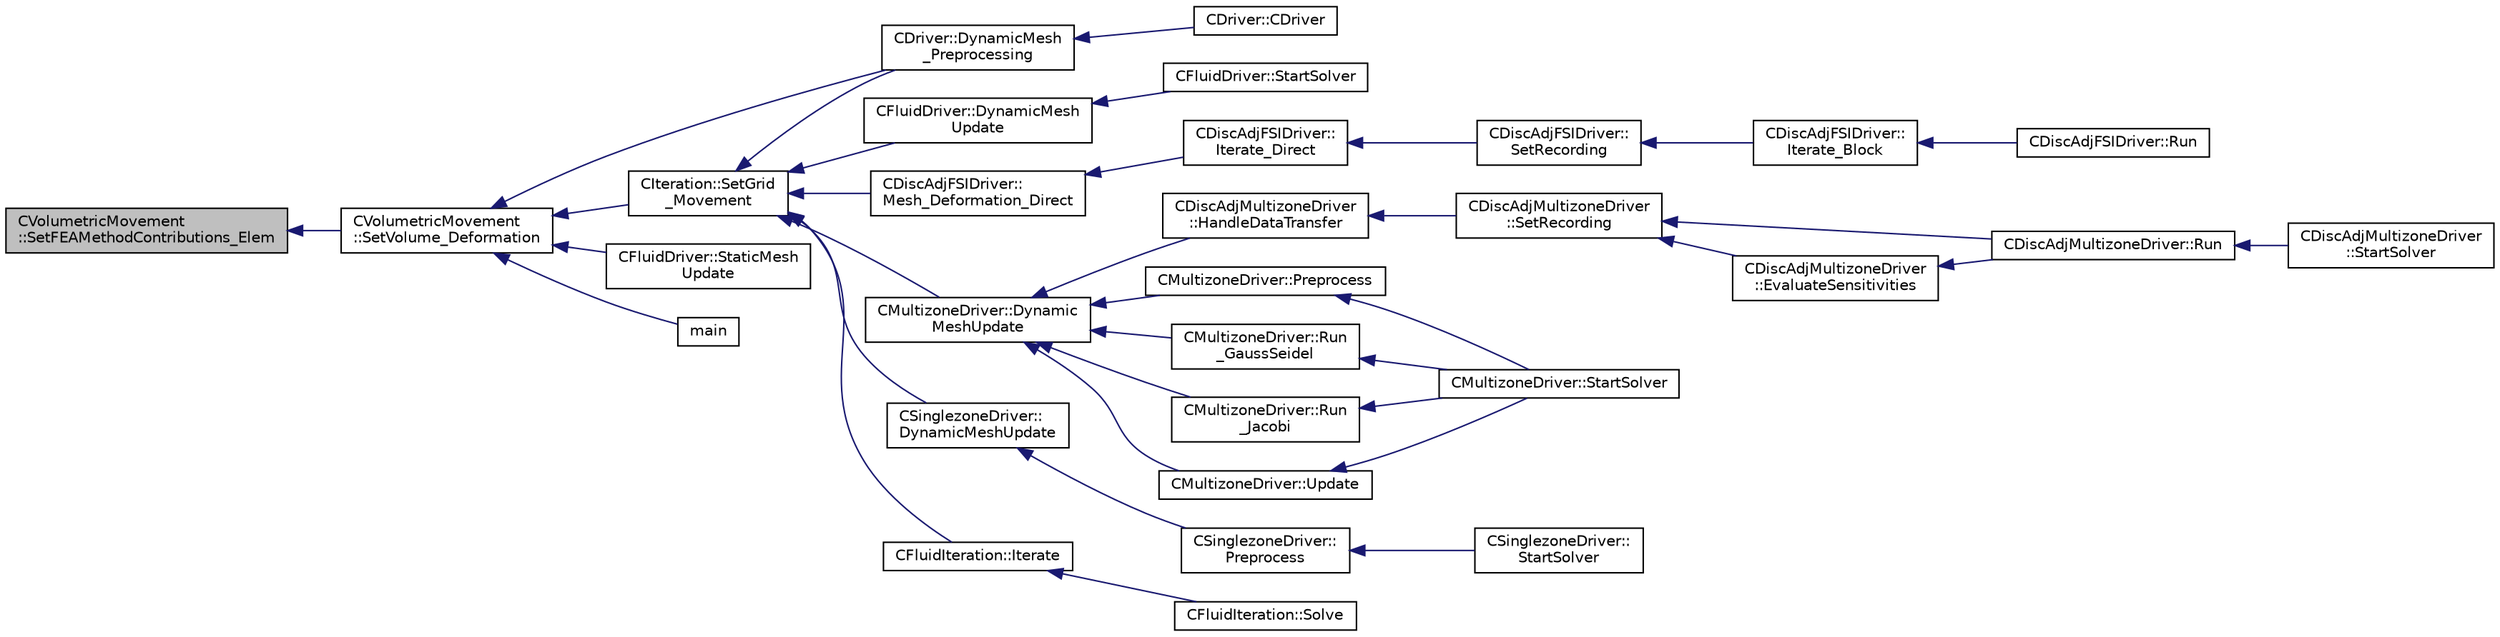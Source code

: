 digraph "CVolumetricMovement::SetFEAMethodContributions_Elem"
{
  edge [fontname="Helvetica",fontsize="10",labelfontname="Helvetica",labelfontsize="10"];
  node [fontname="Helvetica",fontsize="10",shape=record];
  rankdir="LR";
  Node866 [label="CVolumetricMovement\l::SetFEAMethodContributions_Elem",height=0.2,width=0.4,color="black", fillcolor="grey75", style="filled", fontcolor="black"];
  Node866 -> Node867 [dir="back",color="midnightblue",fontsize="10",style="solid",fontname="Helvetica"];
  Node867 [label="CVolumetricMovement\l::SetVolume_Deformation",height=0.2,width=0.4,color="black", fillcolor="white", style="filled",URL="$class_c_volumetric_movement.html#a9120967db0448fb16cb3ddf14ce6b533",tooltip="Grid deformation using the spring analogy method. "];
  Node867 -> Node868 [dir="back",color="midnightblue",fontsize="10",style="solid",fontname="Helvetica"];
  Node868 [label="CDriver::DynamicMesh\l_Preprocessing",height=0.2,width=0.4,color="black", fillcolor="white", style="filled",URL="$class_c_driver.html#af585d91d9c08dbddcc2b3e67dd5f5af9",tooltip="GridMovement_Preprocessing. "];
  Node868 -> Node869 [dir="back",color="midnightblue",fontsize="10",style="solid",fontname="Helvetica"];
  Node869 [label="CDriver::CDriver",height=0.2,width=0.4,color="black", fillcolor="white", style="filled",URL="$class_c_driver.html#a3fca4a013a6efa9bbb38fe78a86b5f3d",tooltip="Constructor of the class. "];
  Node867 -> Node870 [dir="back",color="midnightblue",fontsize="10",style="solid",fontname="Helvetica"];
  Node870 [label="CIteration::SetGrid\l_Movement",height=0.2,width=0.4,color="black", fillcolor="white", style="filled",URL="$class_c_iteration.html#a7b36785762f6b0c214569b185b858b6c",tooltip="Updates the positions and grid velocities for dynamic meshes between physical time steps..."];
  Node870 -> Node868 [dir="back",color="midnightblue",fontsize="10",style="solid",fontname="Helvetica"];
  Node870 -> Node871 [dir="back",color="midnightblue",fontsize="10",style="solid",fontname="Helvetica"];
  Node871 [label="CFluidDriver::DynamicMesh\lUpdate",height=0.2,width=0.4,color="black", fillcolor="white", style="filled",URL="$class_c_fluid_driver.html#a4eee67049f34a1875a42afa470e9f828",tooltip="Perform a dynamic mesh deformation, included grid velocity computation and the update of the multigri..."];
  Node871 -> Node872 [dir="back",color="midnightblue",fontsize="10",style="solid",fontname="Helvetica"];
  Node872 [label="CFluidDriver::StartSolver",height=0.2,width=0.4,color="black", fillcolor="white", style="filled",URL="$class_c_fluid_driver.html#a1c122d5a4b5f562f69a84aef2b8bd6d5",tooltip="Launch the computation for all zones and all physics. "];
  Node870 -> Node873 [dir="back",color="midnightblue",fontsize="10",style="solid",fontname="Helvetica"];
  Node873 [label="CDiscAdjFSIDriver::\lMesh_Deformation_Direct",height=0.2,width=0.4,color="black", fillcolor="white", style="filled",URL="$class_c_disc_adj_f_s_i_driver.html#ad683500d6b3773af342165b1b18f5c59",tooltip="Run a direct mesh deformation. "];
  Node873 -> Node874 [dir="back",color="midnightblue",fontsize="10",style="solid",fontname="Helvetica"];
  Node874 [label="CDiscAdjFSIDriver::\lIterate_Direct",height=0.2,width=0.4,color="black", fillcolor="white", style="filled",URL="$class_c_disc_adj_f_s_i_driver.html#acd9e7f14d860522e48ba2b6db34efd49",tooltip="Iterate the direct solver for recording. "];
  Node874 -> Node875 [dir="back",color="midnightblue",fontsize="10",style="solid",fontname="Helvetica"];
  Node875 [label="CDiscAdjFSIDriver::\lSetRecording",height=0.2,width=0.4,color="black", fillcolor="white", style="filled",URL="$class_c_disc_adj_f_s_i_driver.html#ab07394a77802e469a321ccd1b10cb988",tooltip="Set the recording for a Discrete Adjoint iteration for the FSI problem. "];
  Node875 -> Node876 [dir="back",color="midnightblue",fontsize="10",style="solid",fontname="Helvetica"];
  Node876 [label="CDiscAdjFSIDriver::\lIterate_Block",height=0.2,width=0.4,color="black", fillcolor="white", style="filled",URL="$class_c_disc_adj_f_s_i_driver.html#a84949f139fa795b7d34d6ff77e82eb5c",tooltip="Iterate a certain block for adjoint FSI - may be the whole set of variables or independent and subite..."];
  Node876 -> Node877 [dir="back",color="midnightblue",fontsize="10",style="solid",fontname="Helvetica"];
  Node877 [label="CDiscAdjFSIDriver::Run",height=0.2,width=0.4,color="black", fillcolor="white", style="filled",URL="$class_c_disc_adj_f_s_i_driver.html#a2e965d6e9c4dcfc296077cae225cab21",tooltip="Run a Discrete Adjoint iteration for the FSI problem. "];
  Node870 -> Node878 [dir="back",color="midnightblue",fontsize="10",style="solid",fontname="Helvetica"];
  Node878 [label="CMultizoneDriver::Dynamic\lMeshUpdate",height=0.2,width=0.4,color="black", fillcolor="white", style="filled",URL="$class_c_multizone_driver.html#ad28a95a48e9750237a5e2b1bf2c4aac9",tooltip="Perform a dynamic mesh deformation, included grid velocity computation and the update of the multigri..."];
  Node878 -> Node879 [dir="back",color="midnightblue",fontsize="10",style="solid",fontname="Helvetica"];
  Node879 [label="CDiscAdjMultizoneDriver\l::HandleDataTransfer",height=0.2,width=0.4,color="black", fillcolor="white", style="filled",URL="$class_c_disc_adj_multizone_driver.html#ab33de05a7a1f77dcf60014a4a35dd4f1",tooltip="Transfer data between zones and update grids when required. "];
  Node879 -> Node880 [dir="back",color="midnightblue",fontsize="10",style="solid",fontname="Helvetica"];
  Node880 [label="CDiscAdjMultizoneDriver\l::SetRecording",height=0.2,width=0.4,color="black", fillcolor="white", style="filled",URL="$class_c_disc_adj_multizone_driver.html#a441f8669a04147aacab7df463e1dd021",tooltip="Record one iteration of the primal problem within each zone. "];
  Node880 -> Node881 [dir="back",color="midnightblue",fontsize="10",style="solid",fontname="Helvetica"];
  Node881 [label="CDiscAdjMultizoneDriver::Run",height=0.2,width=0.4,color="black", fillcolor="white", style="filled",URL="$class_c_disc_adj_multizone_driver.html#af996aecdb6d20aa4fc81c9b67295abf5",tooltip="[Overload] Run an discrete adjoint update of all solvers within multiple zones. "];
  Node881 -> Node882 [dir="back",color="midnightblue",fontsize="10",style="solid",fontname="Helvetica"];
  Node882 [label="CDiscAdjMultizoneDriver\l::StartSolver",height=0.2,width=0.4,color="black", fillcolor="white", style="filled",URL="$class_c_disc_adj_multizone_driver.html#a75de0a1a482ceeed4301a384f1515092",tooltip="[Overload] Launch the computation for discrete adjoint multizone problems. "];
  Node880 -> Node883 [dir="back",color="midnightblue",fontsize="10",style="solid",fontname="Helvetica"];
  Node883 [label="CDiscAdjMultizoneDriver\l::EvaluateSensitivities",height=0.2,width=0.4,color="black", fillcolor="white", style="filled",URL="$class_c_disc_adj_multizone_driver.html#ac2789097629674cfb7d4de64954024df",tooltip="Evaluate sensitivites for the current adjoint solution and output files. "];
  Node883 -> Node881 [dir="back",color="midnightblue",fontsize="10",style="solid",fontname="Helvetica"];
  Node878 -> Node884 [dir="back",color="midnightblue",fontsize="10",style="solid",fontname="Helvetica"];
  Node884 [label="CMultizoneDriver::Preprocess",height=0.2,width=0.4,color="black", fillcolor="white", style="filled",URL="$class_c_multizone_driver.html#a29c97f0dff69501feb7d5f8fe2670088",tooltip="Preprocess the multizone iteration. "];
  Node884 -> Node885 [dir="back",color="midnightblue",fontsize="10",style="solid",fontname="Helvetica"];
  Node885 [label="CMultizoneDriver::StartSolver",height=0.2,width=0.4,color="black", fillcolor="white", style="filled",URL="$class_c_multizone_driver.html#a03cfc000c383ef0d86d34e1c6aef5ff3",tooltip="[Overload] Launch the computation for multizone problems. "];
  Node878 -> Node886 [dir="back",color="midnightblue",fontsize="10",style="solid",fontname="Helvetica"];
  Node886 [label="CMultizoneDriver::Run\l_GaussSeidel",height=0.2,width=0.4,color="black", fillcolor="white", style="filled",URL="$class_c_multizone_driver.html#a8036223cdbe0c0d4552f17f6bad9189b",tooltip="Run a Block Gauss-Seidel iteration in all physical zones. "];
  Node886 -> Node885 [dir="back",color="midnightblue",fontsize="10",style="solid",fontname="Helvetica"];
  Node878 -> Node887 [dir="back",color="midnightblue",fontsize="10",style="solid",fontname="Helvetica"];
  Node887 [label="CMultizoneDriver::Run\l_Jacobi",height=0.2,width=0.4,color="black", fillcolor="white", style="filled",URL="$class_c_multizone_driver.html#a1bf2824daac5a10e8fb7387676eee338",tooltip="Run a Block-Jacobi iteration in all physical zones. "];
  Node887 -> Node885 [dir="back",color="midnightblue",fontsize="10",style="solid",fontname="Helvetica"];
  Node878 -> Node888 [dir="back",color="midnightblue",fontsize="10",style="solid",fontname="Helvetica"];
  Node888 [label="CMultizoneDriver::Update",height=0.2,width=0.4,color="black", fillcolor="white", style="filled",URL="$class_c_multizone_driver.html#ac5d960382730c14b035965906cf02cb6",tooltip="Update the dual-time solution within multiple zones. "];
  Node888 -> Node885 [dir="back",color="midnightblue",fontsize="10",style="solid",fontname="Helvetica"];
  Node870 -> Node889 [dir="back",color="midnightblue",fontsize="10",style="solid",fontname="Helvetica"];
  Node889 [label="CSinglezoneDriver::\lDynamicMeshUpdate",height=0.2,width=0.4,color="black", fillcolor="white", style="filled",URL="$class_c_singlezone_driver.html#a8cf4c7786b495d459818b656a7f6a357",tooltip="Perform a dynamic mesh deformation, included grid velocity computation and the update of the multigri..."];
  Node889 -> Node890 [dir="back",color="midnightblue",fontsize="10",style="solid",fontname="Helvetica"];
  Node890 [label="CSinglezoneDriver::\lPreprocess",height=0.2,width=0.4,color="black", fillcolor="white", style="filled",URL="$class_c_singlezone_driver.html#adc6587c2d0cd656a4fbdebaf611fbbc8",tooltip="Preprocess the single-zone iteration. "];
  Node890 -> Node891 [dir="back",color="midnightblue",fontsize="10",style="solid",fontname="Helvetica"];
  Node891 [label="CSinglezoneDriver::\lStartSolver",height=0.2,width=0.4,color="black", fillcolor="white", style="filled",URL="$class_c_singlezone_driver.html#a6eb4215f7ee740a6d5edb798110ce44a",tooltip="[Overload] Launch the computation for single-zone problems. "];
  Node870 -> Node892 [dir="back",color="midnightblue",fontsize="10",style="solid",fontname="Helvetica"];
  Node892 [label="CFluidIteration::Iterate",height=0.2,width=0.4,color="black", fillcolor="white", style="filled",URL="$class_c_fluid_iteration.html#ab1379b4cba3d8c893395123fb6030986",tooltip="Perform a single iteration of the fluid system. "];
  Node892 -> Node893 [dir="back",color="midnightblue",fontsize="10",style="solid",fontname="Helvetica"];
  Node893 [label="CFluidIteration::Solve",height=0.2,width=0.4,color="black", fillcolor="white", style="filled",URL="$class_c_fluid_iteration.html#ae22cd342c9c9d2ea5ac3f5103394ff80",tooltip="Iterate the fluid system for a number of Inner_Iter iterations. "];
  Node867 -> Node894 [dir="back",color="midnightblue",fontsize="10",style="solid",fontname="Helvetica"];
  Node894 [label="CFluidDriver::StaticMesh\lUpdate",height=0.2,width=0.4,color="black", fillcolor="white", style="filled",URL="$class_c_fluid_driver.html#a6771333285f189b2f979478dee64d897",tooltip="Perform a static mesh deformation, without considering grid velocity (multiple zone). "];
  Node867 -> Node895 [dir="back",color="midnightblue",fontsize="10",style="solid",fontname="Helvetica"];
  Node895 [label="main",height=0.2,width=0.4,color="black", fillcolor="white", style="filled",URL="$_s_u2___d_e_f_8cpp.html#a0ddf1224851353fc92bfbff6f499fa97"];
}
